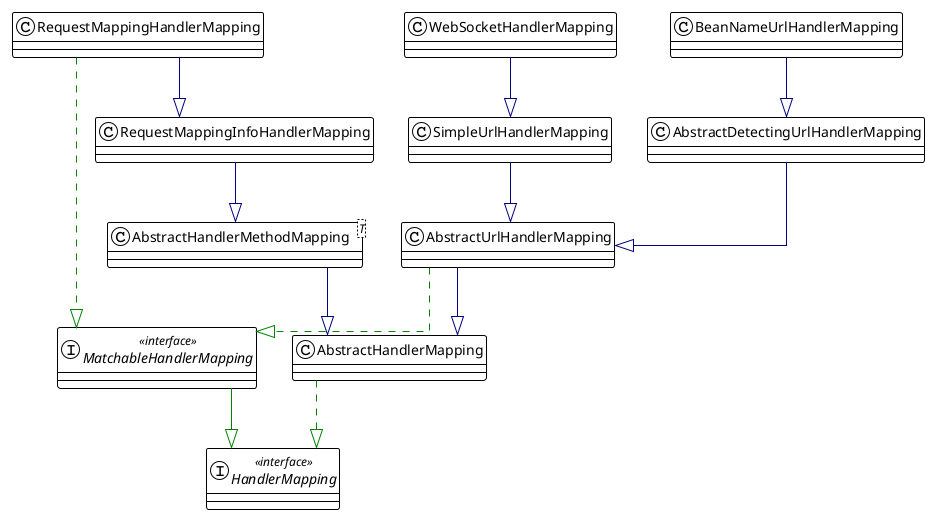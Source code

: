@startuml

!theme plain
top to bottom direction
skinparam linetype ortho

class AbstractDetectingUrlHandlerMapping
class AbstractHandlerMapping
class AbstractHandlerMethodMapping<T>
class AbstractUrlHandlerMapping
class BeanNameUrlHandlerMapping
interface HandlerMapping << interface >>
interface MatchableHandlerMapping << interface >>
class RequestMappingHandlerMapping
class RequestMappingInfoHandlerMapping
class SimpleUrlHandlerMapping
class WebSocketHandlerMapping

AbstractDetectingUrlHandlerMapping  -[#000082,plain]-^  AbstractUrlHandlerMapping          
AbstractHandlerMapping              -[#008200,dashed]-^  HandlerMapping                     
AbstractHandlerMethodMapping        -[#000082,plain]-^  AbstractHandlerMapping             
AbstractUrlHandlerMapping           -[#000082,plain]-^  AbstractHandlerMapping             
AbstractUrlHandlerMapping           -[#008200,dashed]-^  MatchableHandlerMapping            
BeanNameUrlHandlerMapping           -[#000082,plain]-^  AbstractDetectingUrlHandlerMapping 
MatchableHandlerMapping             -[#008200,plain]-^  HandlerMapping                     
RequestMappingHandlerMapping        -[#008200,dashed]-^  MatchableHandlerMapping            
RequestMappingHandlerMapping        -[#000082,plain]-^  RequestMappingInfoHandlerMapping   
RequestMappingInfoHandlerMapping    -[#000082,plain]-^  AbstractHandlerMethodMapping       
SimpleUrlHandlerMapping             -[#000082,plain]-^  AbstractUrlHandlerMapping          
WebSocketHandlerMapping             -[#000082,plain]-^  SimpleUrlHandlerMapping            
@enduml
